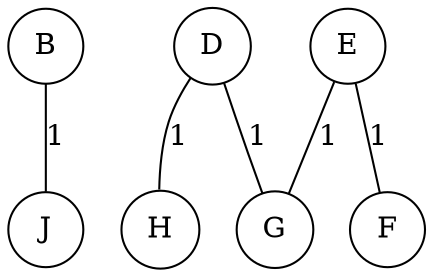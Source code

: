 graph Prim {
B [ shape = circle];
J [shape = circle];
B -- J [label = 1 ];
D [ shape = circle];
G [shape = circle];
D -- G [label = 1 ];
D [ shape = circle];
H [shape = circle];
D -- H [label = 1 ];
E [ shape = circle];
F [shape = circle];
E -- F [label = 1 ];
E [ shape = circle];
G [shape = circle];
E -- G [label = 1 ];
}